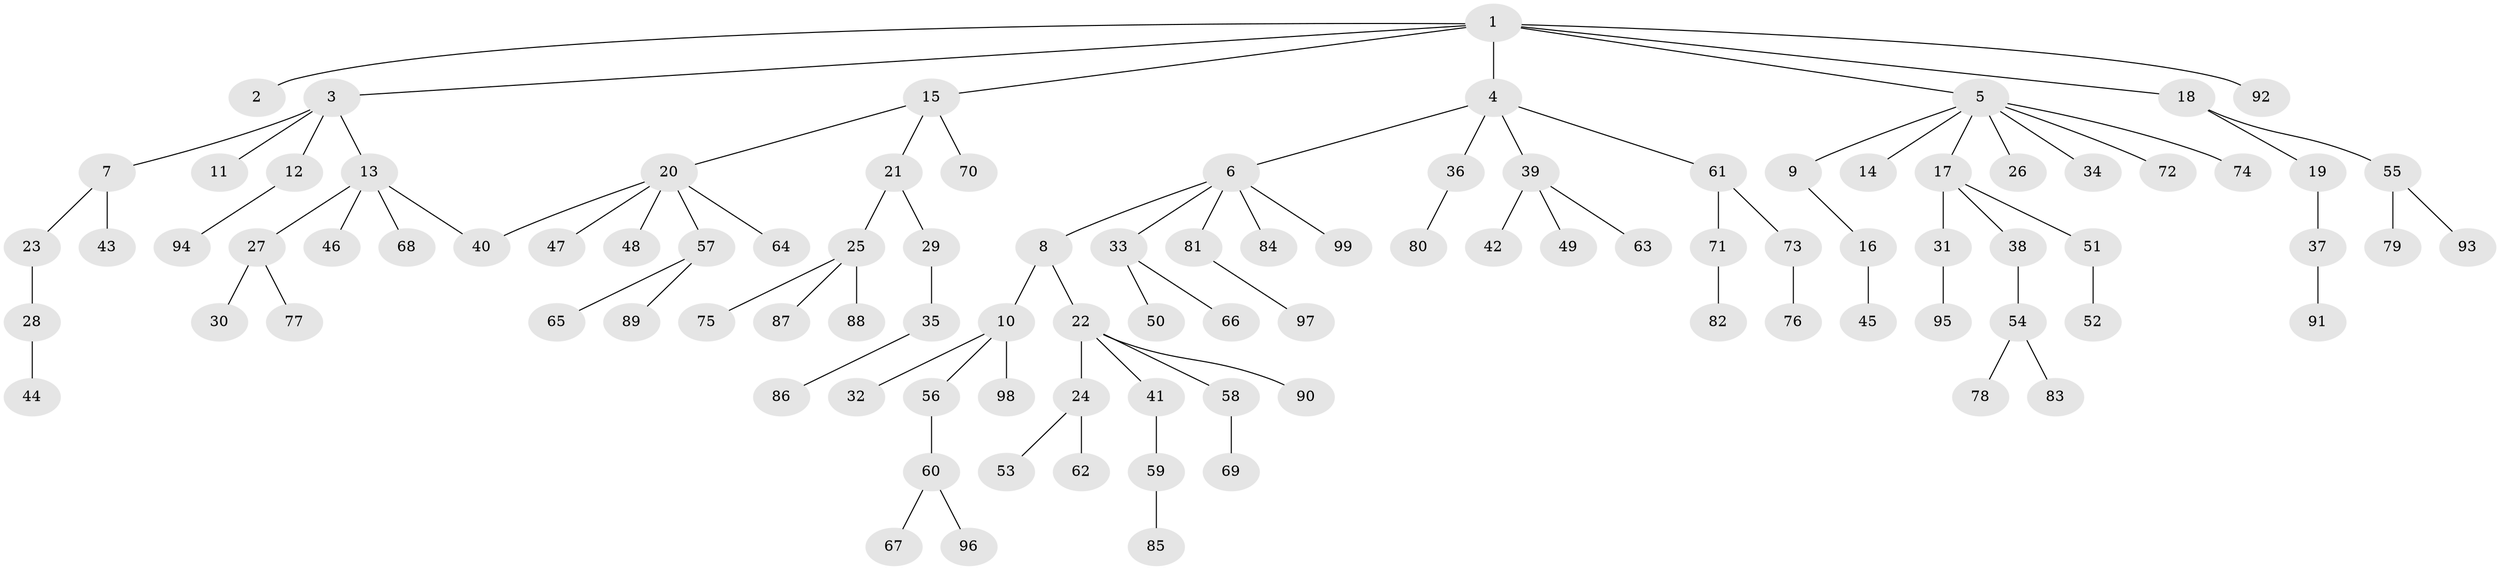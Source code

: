 // coarse degree distribution, {10: 0.0136986301369863, 1: 0.6027397260273972, 7: 0.0273972602739726, 6: 0.0273972602739726, 2: 0.2191780821917808, 5: 0.0547945205479452, 3: 0.0273972602739726, 4: 0.0273972602739726}
// Generated by graph-tools (version 1.1) at 2025/51/02/27/25 19:51:37]
// undirected, 99 vertices, 99 edges
graph export_dot {
graph [start="1"]
  node [color=gray90,style=filled];
  1;
  2;
  3;
  4;
  5;
  6;
  7;
  8;
  9;
  10;
  11;
  12;
  13;
  14;
  15;
  16;
  17;
  18;
  19;
  20;
  21;
  22;
  23;
  24;
  25;
  26;
  27;
  28;
  29;
  30;
  31;
  32;
  33;
  34;
  35;
  36;
  37;
  38;
  39;
  40;
  41;
  42;
  43;
  44;
  45;
  46;
  47;
  48;
  49;
  50;
  51;
  52;
  53;
  54;
  55;
  56;
  57;
  58;
  59;
  60;
  61;
  62;
  63;
  64;
  65;
  66;
  67;
  68;
  69;
  70;
  71;
  72;
  73;
  74;
  75;
  76;
  77;
  78;
  79;
  80;
  81;
  82;
  83;
  84;
  85;
  86;
  87;
  88;
  89;
  90;
  91;
  92;
  93;
  94;
  95;
  96;
  97;
  98;
  99;
  1 -- 2;
  1 -- 3;
  1 -- 4;
  1 -- 5;
  1 -- 15;
  1 -- 18;
  1 -- 92;
  3 -- 7;
  3 -- 11;
  3 -- 12;
  3 -- 13;
  4 -- 6;
  4 -- 36;
  4 -- 39;
  4 -- 61;
  5 -- 9;
  5 -- 14;
  5 -- 17;
  5 -- 26;
  5 -- 34;
  5 -- 72;
  5 -- 74;
  6 -- 8;
  6 -- 33;
  6 -- 81;
  6 -- 84;
  6 -- 99;
  7 -- 23;
  7 -- 43;
  8 -- 10;
  8 -- 22;
  9 -- 16;
  10 -- 32;
  10 -- 56;
  10 -- 98;
  12 -- 94;
  13 -- 27;
  13 -- 46;
  13 -- 68;
  13 -- 40;
  15 -- 20;
  15 -- 21;
  15 -- 70;
  16 -- 45;
  17 -- 31;
  17 -- 38;
  17 -- 51;
  18 -- 19;
  18 -- 55;
  19 -- 37;
  20 -- 40;
  20 -- 47;
  20 -- 48;
  20 -- 57;
  20 -- 64;
  21 -- 25;
  21 -- 29;
  22 -- 24;
  22 -- 41;
  22 -- 58;
  22 -- 90;
  23 -- 28;
  24 -- 53;
  24 -- 62;
  25 -- 75;
  25 -- 87;
  25 -- 88;
  27 -- 30;
  27 -- 77;
  28 -- 44;
  29 -- 35;
  31 -- 95;
  33 -- 50;
  33 -- 66;
  35 -- 86;
  36 -- 80;
  37 -- 91;
  38 -- 54;
  39 -- 42;
  39 -- 49;
  39 -- 63;
  41 -- 59;
  51 -- 52;
  54 -- 78;
  54 -- 83;
  55 -- 79;
  55 -- 93;
  56 -- 60;
  57 -- 65;
  57 -- 89;
  58 -- 69;
  59 -- 85;
  60 -- 67;
  60 -- 96;
  61 -- 71;
  61 -- 73;
  71 -- 82;
  73 -- 76;
  81 -- 97;
}
